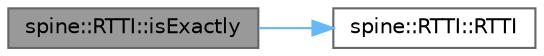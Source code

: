 digraph "spine::RTTI::isExactly"
{
 // LATEX_PDF_SIZE
  bgcolor="transparent";
  edge [fontname=Helvetica,fontsize=10,labelfontname=Helvetica,labelfontsize=10];
  node [fontname=Helvetica,fontsize=10,shape=box,height=0.2,width=0.4];
  rankdir="LR";
  Node1 [id="Node000001",label="spine::RTTI::isExactly",height=0.2,width=0.4,color="gray40", fillcolor="grey60", style="filled", fontcolor="black",tooltip=" "];
  Node1 -> Node2 [id="edge2_Node000001_Node000002",color="steelblue1",style="solid",tooltip=" "];
  Node2 [id="Node000002",label="spine::RTTI::RTTI",height=0.2,width=0.4,color="grey40", fillcolor="white", style="filled",URL="$classspine_1_1_r_t_t_i.html#ae53fdf2717c3fc501bc1e931a1561dae",tooltip=" "];
}

